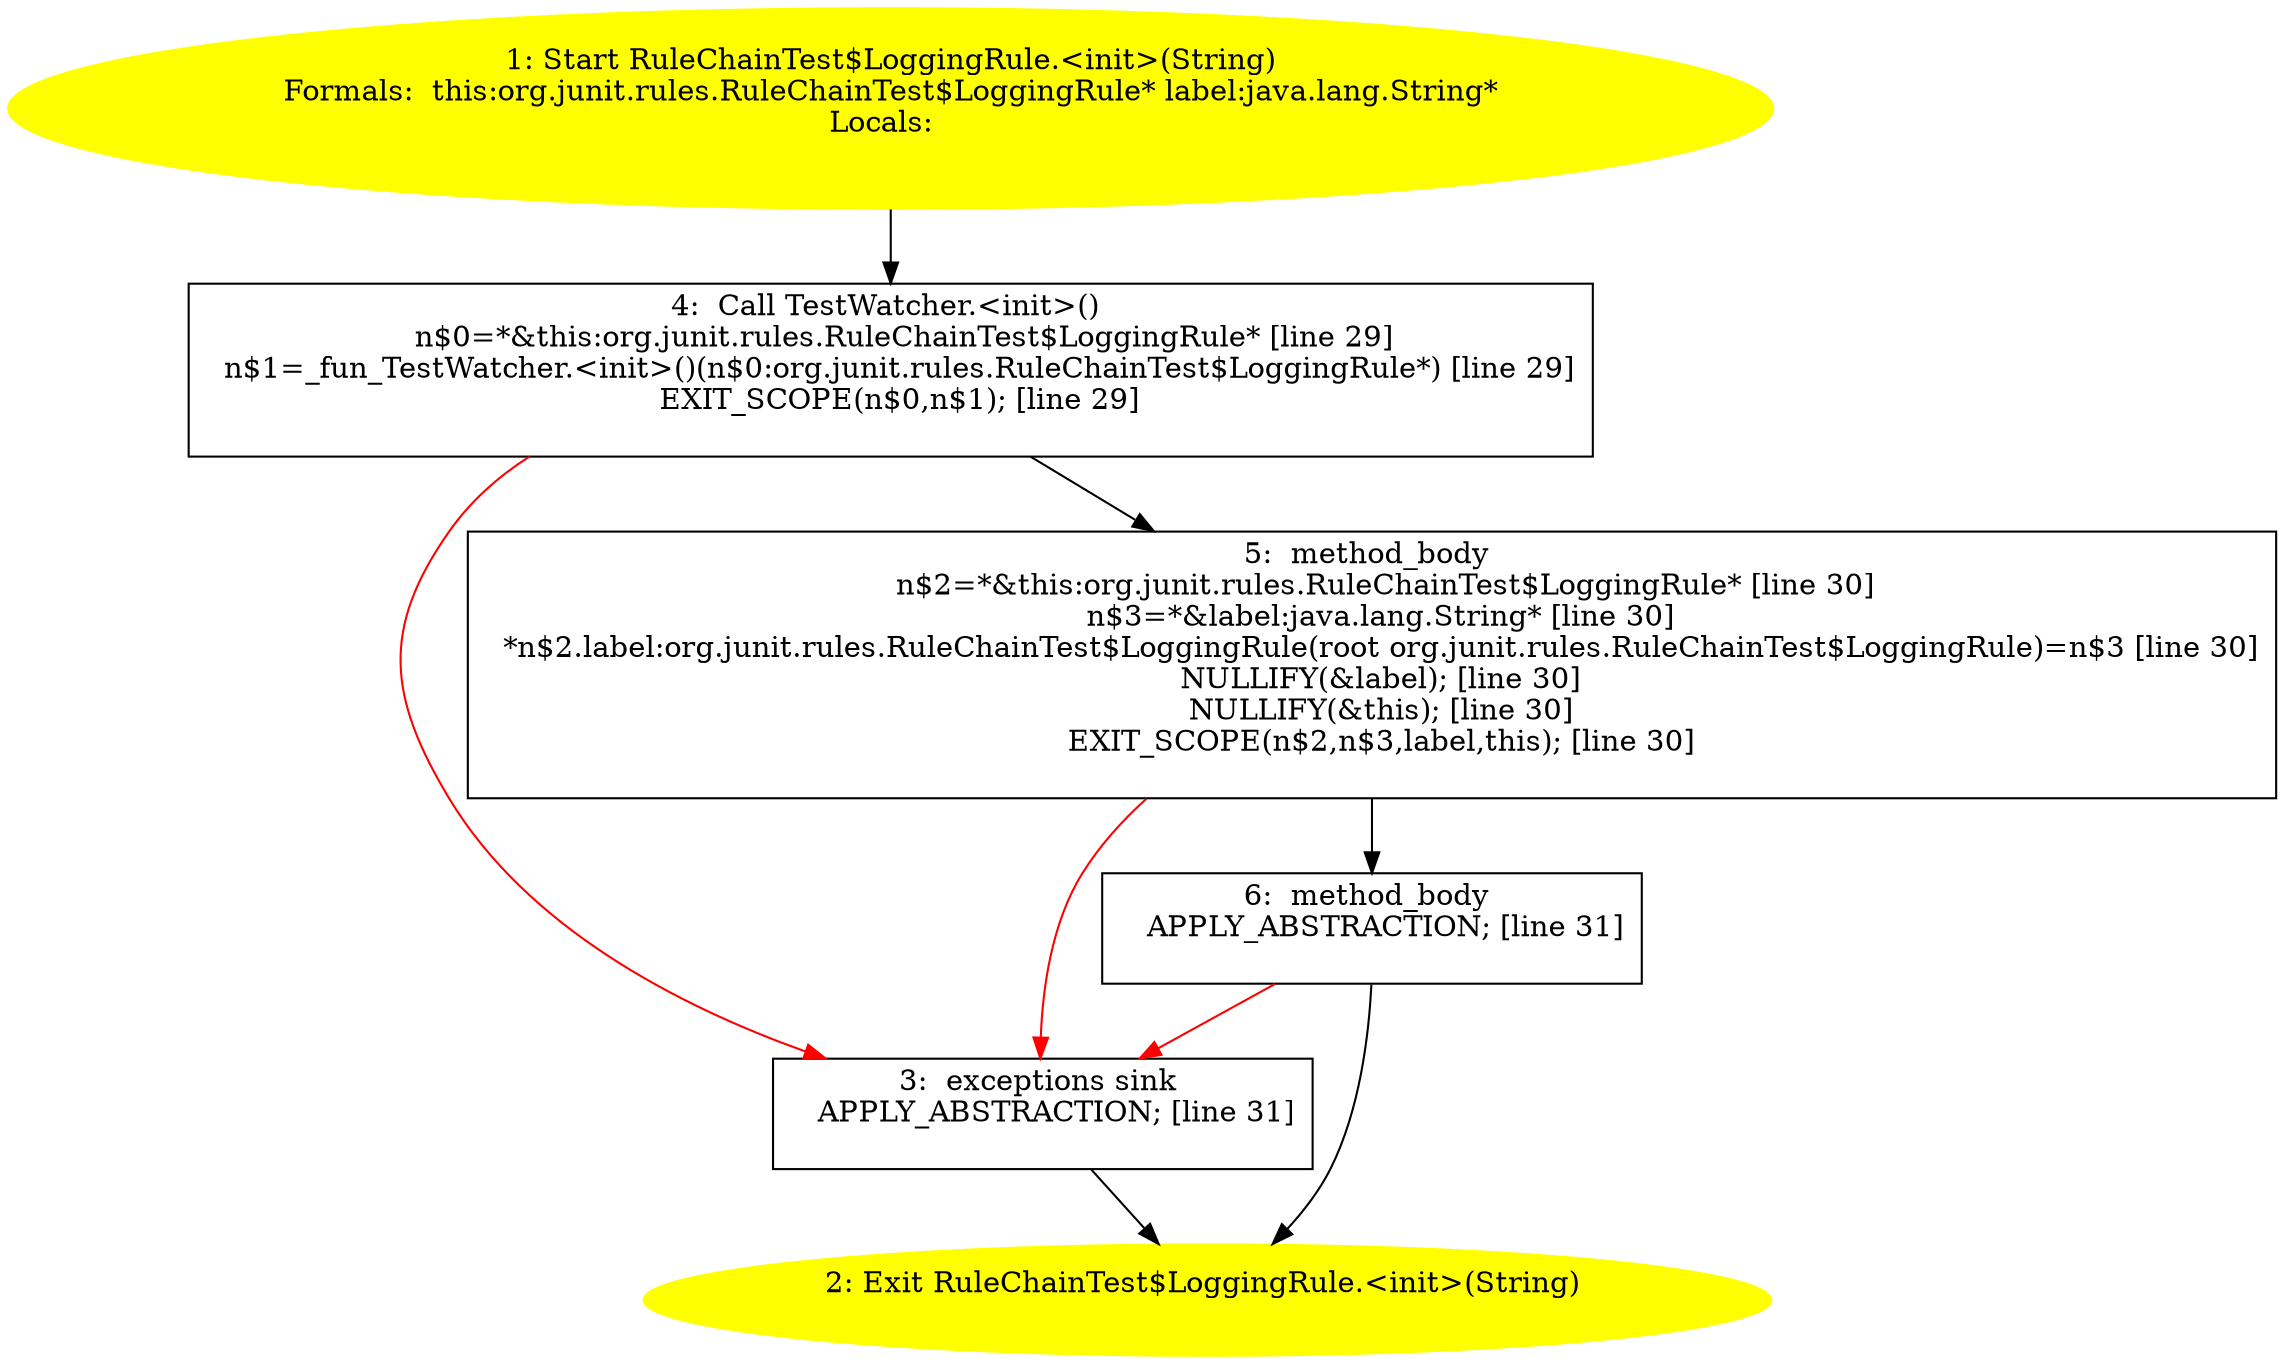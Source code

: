 /* @generated */
digraph cfg {
"org.junit.rules.RuleChainTest$LoggingRule.<init>(java.lang.String).00be8cc9a107f60fa561de73a5dbe571_1" [label="1: Start RuleChainTest$LoggingRule.<init>(String)\nFormals:  this:org.junit.rules.RuleChainTest$LoggingRule* label:java.lang.String*\nLocals:  \n  " color=yellow style=filled]
	

	 "org.junit.rules.RuleChainTest$LoggingRule.<init>(java.lang.String).00be8cc9a107f60fa561de73a5dbe571_1" -> "org.junit.rules.RuleChainTest$LoggingRule.<init>(java.lang.String).00be8cc9a107f60fa561de73a5dbe571_4" ;
"org.junit.rules.RuleChainTest$LoggingRule.<init>(java.lang.String).00be8cc9a107f60fa561de73a5dbe571_2" [label="2: Exit RuleChainTest$LoggingRule.<init>(String) \n  " color=yellow style=filled]
	

"org.junit.rules.RuleChainTest$LoggingRule.<init>(java.lang.String).00be8cc9a107f60fa561de73a5dbe571_3" [label="3:  exceptions sink \n   APPLY_ABSTRACTION; [line 31]\n " shape="box"]
	

	 "org.junit.rules.RuleChainTest$LoggingRule.<init>(java.lang.String).00be8cc9a107f60fa561de73a5dbe571_3" -> "org.junit.rules.RuleChainTest$LoggingRule.<init>(java.lang.String).00be8cc9a107f60fa561de73a5dbe571_2" ;
"org.junit.rules.RuleChainTest$LoggingRule.<init>(java.lang.String).00be8cc9a107f60fa561de73a5dbe571_4" [label="4:  Call TestWatcher.<init>() \n   n$0=*&this:org.junit.rules.RuleChainTest$LoggingRule* [line 29]\n  n$1=_fun_TestWatcher.<init>()(n$0:org.junit.rules.RuleChainTest$LoggingRule*) [line 29]\n  EXIT_SCOPE(n$0,n$1); [line 29]\n " shape="box"]
	

	 "org.junit.rules.RuleChainTest$LoggingRule.<init>(java.lang.String).00be8cc9a107f60fa561de73a5dbe571_4" -> "org.junit.rules.RuleChainTest$LoggingRule.<init>(java.lang.String).00be8cc9a107f60fa561de73a5dbe571_5" ;
	 "org.junit.rules.RuleChainTest$LoggingRule.<init>(java.lang.String).00be8cc9a107f60fa561de73a5dbe571_4" -> "org.junit.rules.RuleChainTest$LoggingRule.<init>(java.lang.String).00be8cc9a107f60fa561de73a5dbe571_3" [color="red" ];
"org.junit.rules.RuleChainTest$LoggingRule.<init>(java.lang.String).00be8cc9a107f60fa561de73a5dbe571_5" [label="5:  method_body \n   n$2=*&this:org.junit.rules.RuleChainTest$LoggingRule* [line 30]\n  n$3=*&label:java.lang.String* [line 30]\n  *n$2.label:org.junit.rules.RuleChainTest$LoggingRule(root org.junit.rules.RuleChainTest$LoggingRule)=n$3 [line 30]\n  NULLIFY(&label); [line 30]\n  NULLIFY(&this); [line 30]\n  EXIT_SCOPE(n$2,n$3,label,this); [line 30]\n " shape="box"]
	

	 "org.junit.rules.RuleChainTest$LoggingRule.<init>(java.lang.String).00be8cc9a107f60fa561de73a5dbe571_5" -> "org.junit.rules.RuleChainTest$LoggingRule.<init>(java.lang.String).00be8cc9a107f60fa561de73a5dbe571_6" ;
	 "org.junit.rules.RuleChainTest$LoggingRule.<init>(java.lang.String).00be8cc9a107f60fa561de73a5dbe571_5" -> "org.junit.rules.RuleChainTest$LoggingRule.<init>(java.lang.String).00be8cc9a107f60fa561de73a5dbe571_3" [color="red" ];
"org.junit.rules.RuleChainTest$LoggingRule.<init>(java.lang.String).00be8cc9a107f60fa561de73a5dbe571_6" [label="6:  method_body \n   APPLY_ABSTRACTION; [line 31]\n " shape="box"]
	

	 "org.junit.rules.RuleChainTest$LoggingRule.<init>(java.lang.String).00be8cc9a107f60fa561de73a5dbe571_6" -> "org.junit.rules.RuleChainTest$LoggingRule.<init>(java.lang.String).00be8cc9a107f60fa561de73a5dbe571_2" ;
	 "org.junit.rules.RuleChainTest$LoggingRule.<init>(java.lang.String).00be8cc9a107f60fa561de73a5dbe571_6" -> "org.junit.rules.RuleChainTest$LoggingRule.<init>(java.lang.String).00be8cc9a107f60fa561de73a5dbe571_3" [color="red" ];
}
